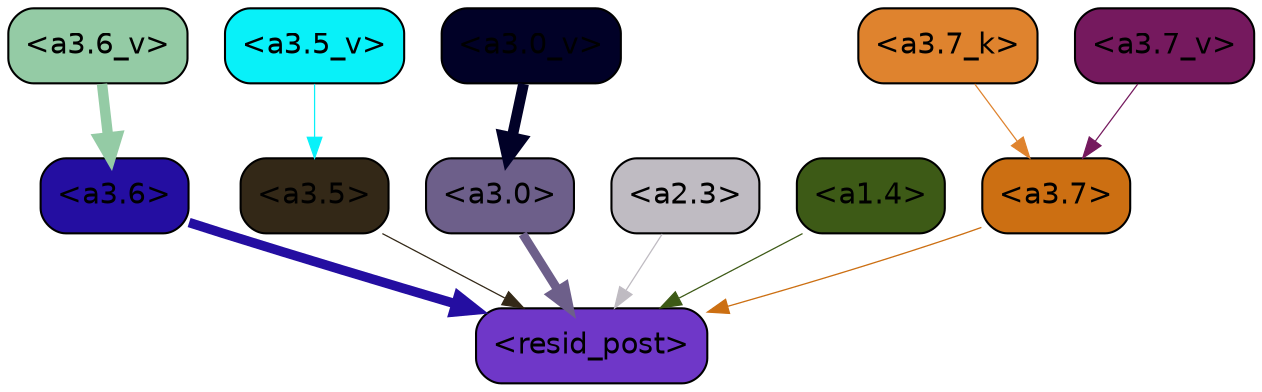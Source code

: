 strict digraph "" {
	graph [bgcolor=transparent,
		layout=dot,
		overlap=false,
		splines=true
	];
	"<a3.7>"	[color=black,
		fillcolor="#cc6f12",
		fontname=Helvetica,
		shape=box,
		style="filled, rounded"];
	"<resid_post>"	[color=black,
		fillcolor="#6f37c8",
		fontname=Helvetica,
		shape=box,
		style="filled, rounded"];
	"<a3.7>" -> "<resid_post>"	[color="#cc6f12",
		penwidth=0.6239100098609924];
	"<a3.6>"	[color=black,
		fillcolor="#240ea1",
		fontname=Helvetica,
		shape=box,
		style="filled, rounded"];
	"<a3.6>" -> "<resid_post>"	[color="#240ea1",
		penwidth=4.569062113761902];
	"<a3.5>"	[color=black,
		fillcolor="#332817",
		fontname=Helvetica,
		shape=box,
		style="filled, rounded"];
	"<a3.5>" -> "<resid_post>"	[color="#332817",
		penwidth=0.6];
	"<a3.0>"	[color=black,
		fillcolor="#6d5f8a",
		fontname=Helvetica,
		shape=box,
		style="filled, rounded"];
	"<a3.0>" -> "<resid_post>"	[color="#6d5f8a",
		penwidth=4.283544182777405];
	"<a2.3>"	[color=black,
		fillcolor="#bfbbc2",
		fontname=Helvetica,
		shape=box,
		style="filled, rounded"];
	"<a2.3>" -> "<resid_post>"	[color="#bfbbc2",
		penwidth=0.6];
	"<a1.4>"	[color=black,
		fillcolor="#3d5a16",
		fontname=Helvetica,
		shape=box,
		style="filled, rounded"];
	"<a1.4>" -> "<resid_post>"	[color="#3d5a16",
		penwidth=0.6];
	"<a3.7_k>"	[color=black,
		fillcolor="#df832e",
		fontname=Helvetica,
		shape=box,
		style="filled, rounded"];
	"<a3.7_k>" -> "<a3.7>"	[color="#df832e",
		penwidth=0.6];
	"<a3.7_v>"	[color=black,
		fillcolor="#75195e",
		fontname=Helvetica,
		shape=box,
		style="filled, rounded"];
	"<a3.7_v>" -> "<a3.7>"	[color="#75195e",
		penwidth=0.6];
	"<a3.6_v>"	[color=black,
		fillcolor="#94cba5",
		fontname=Helvetica,
		shape=box,
		style="filled, rounded"];
	"<a3.6_v>" -> "<a3.6>"	[color="#94cba5",
		penwidth=5.002329230308533];
	"<a3.5_v>"	[color=black,
		fillcolor="#08f1f9",
		fontname=Helvetica,
		shape=box,
		style="filled, rounded"];
	"<a3.5_v>" -> "<a3.5>"	[color="#08f1f9",
		penwidth=0.6];
	"<a3.0_v>"	[color=black,
		fillcolor="#010127",
		fontname=Helvetica,
		shape=box,
		style="filled, rounded"];
	"<a3.0_v>" -> "<a3.0>"	[color="#010127",
		penwidth=5.188832879066467];
}
